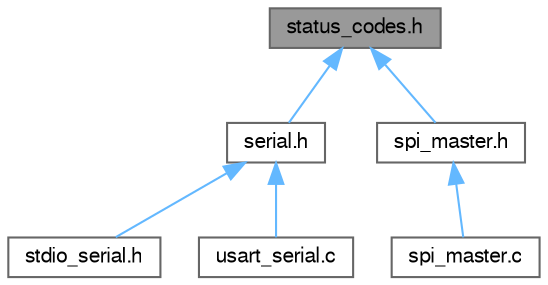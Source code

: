 digraph "status_codes.h"
{
 // LATEX_PDF_SIZE
  bgcolor="transparent";
  edge [fontname=FreeSans,fontsize=10,labelfontname=FreeSans,labelfontsize=10];
  node [fontname=FreeSans,fontsize=10,shape=box,height=0.2,width=0.4];
  Node1 [label="status_codes.h",height=0.2,width=0.4,color="gray40", fillcolor="grey60", style="filled", fontcolor="black",tooltip="Status code definitions."];
  Node1 -> Node2 [dir="back",color="steelblue1",style="solid"];
  Node2 [label="serial.h",height=0.2,width=0.4,color="grey40", fillcolor="white", style="filled",URL="$serial_8h.html",tooltip="Serial Mode management."];
  Node2 -> Node3 [dir="back",color="steelblue1",style="solid"];
  Node3 [label="stdio_serial.h",height=0.2,width=0.4,color="grey40", fillcolor="white", style="filled",URL="$stdio__serial_8h.html",tooltip="Common Standard I/O Serial Management."];
  Node2 -> Node4 [dir="back",color="steelblue1",style="solid"];
  Node4 [label="usart_serial.c",height=0.2,width=0.4,color="grey40", fillcolor="white", style="filled",URL="$usart__serial_8c.html",tooltip="USART Serial driver functions."];
  Node1 -> Node5 [dir="back",color="steelblue1",style="solid"];
  Node5 [label="spi_master.h",height=0.2,width=0.4,color="grey40", fillcolor="white", style="filled",URL="$sam__spi_2spi__master_8h.html",tooltip="SPI master common service for SAM."];
  Node5 -> Node6 [dir="back",color="steelblue1",style="solid"];
  Node6 [label="spi_master.c",height=0.2,width=0.4,color="grey40", fillcolor="white", style="filled",URL="$spi__master_8c.html",tooltip="SPI master common service for SAM."];
}
